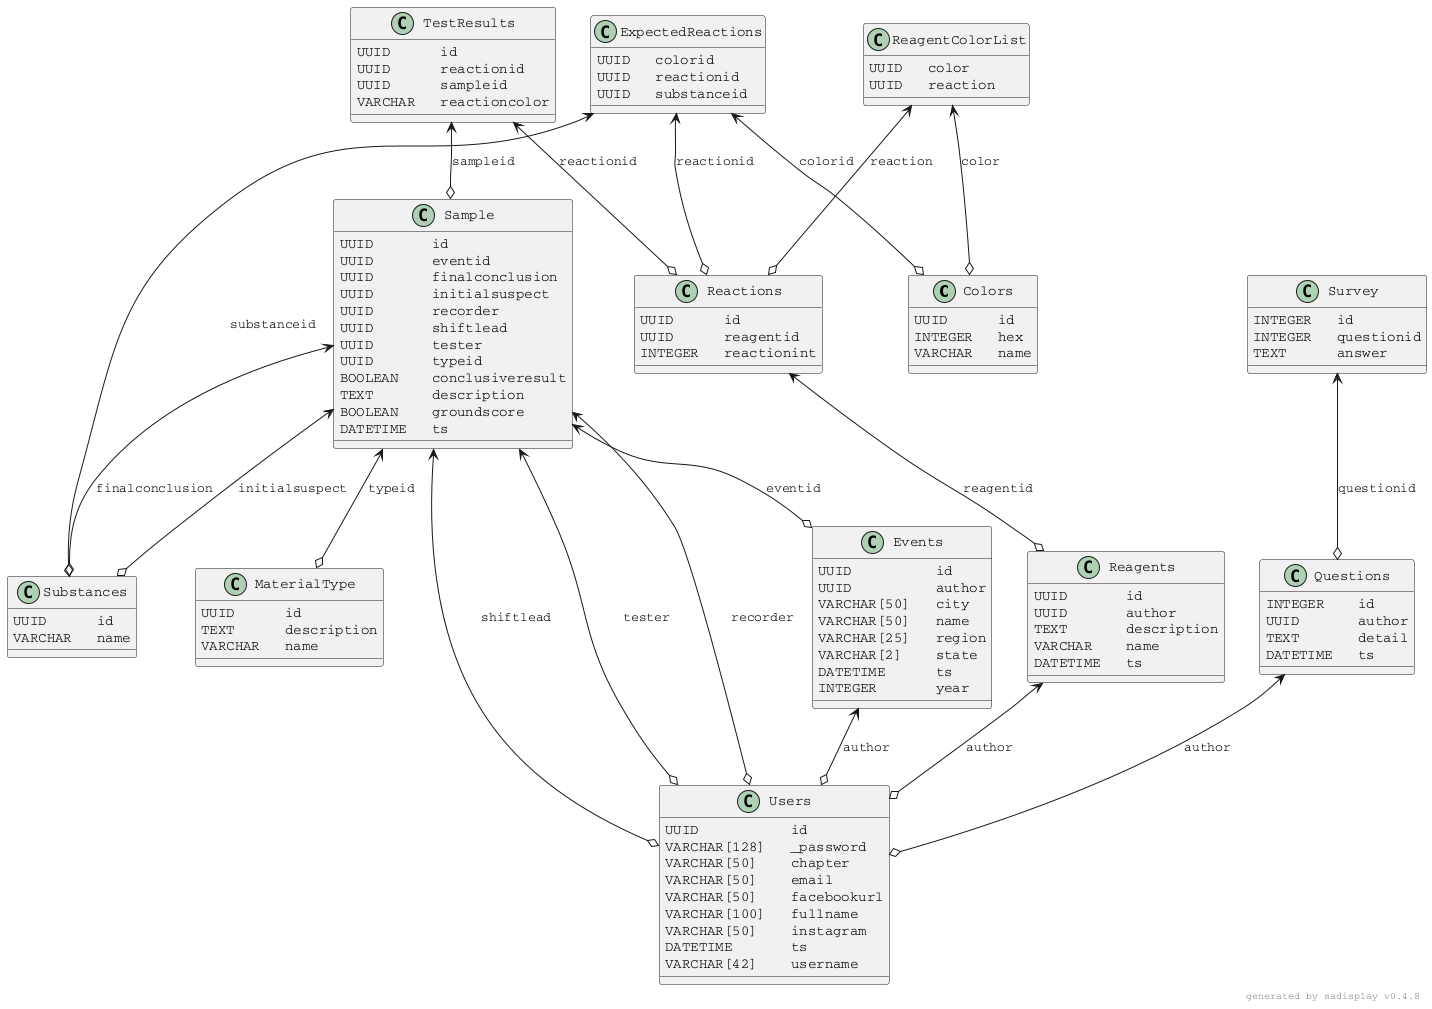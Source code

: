 @startuml

skinparam defaultFontName Courier

Class Colors {
    UUID    ★ id
    INTEGER ⚪ hex
    VARCHAR ⚪ name
}

Class Events {
    UUID        ★ id
    UUID        ☆ author
    VARCHAR[50] ⚪ city
    VARCHAR[50] ⚪ name
    VARCHAR[25] ⚪ region
    VARCHAR[2]  ⚪ state
    DATETIME    ⚪ ts
    INTEGER     ⚪ year
}

Class ExpectedReactions {
    UUID ★ colorid
    UUID ★ reactionid
    UUID ★ substanceid
}

Class MaterialType {
    UUID    ★ id
    TEXT    ⚪ description
    VARCHAR ⚪ name
}

Class ReagentColorList {
    UUID ★ color
    UUID ★ reaction
}

Class Reactions {
    UUID    ★ id
    UUID    ☆ reagentid
    INTEGER ⚪ reactionint
}

Class Reagents {
    UUID     ★ id
    UUID     ☆ author
    TEXT     ⚪ description
    VARCHAR  ⚪ name
    DATETIME ⚪ ts
}

Class Sample {
    UUID     ★ id
    UUID     ☆ eventid
    UUID     ☆ finalconclusion
    UUID     ☆ initialsuspect
    UUID     ☆ recorder
    UUID     ☆ shiftlead
    UUID     ☆ tester
    UUID     ☆ typeid
    BOOLEAN  ⚪ conclusiveresult
    TEXT     ⚪ description
    BOOLEAN  ⚪ groundscore
    DATETIME ⚪ ts
}

Class Substances {
    UUID    ★ id
    VARCHAR ⚪ name
}

Class Survey {
    INTEGER ★ id
    INTEGER ☆ questionid
    TEXT    ⚪ answer
}

Class TestResults {
    UUID    ★ id
    UUID    ☆ reactionid
    UUID    ☆ sampleid
    VARCHAR ⚪ reactioncolor
}

Class Questions {
    INTEGER  ★ id
    UUID     ☆ author
    TEXT     ⚪ detail
    DATETIME ⚪ ts
}

Class Users {
    UUID         ★ id
    VARCHAR[128] ⚪ _password
    VARCHAR[50]  ⚪ chapter
    VARCHAR[50]  ⚪ email
    VARCHAR[50]  ⚪ facebookurl
    VARCHAR[100] ⚪ fullname
    VARCHAR[50]  ⚪ instagram
    DATETIME     ⚪ ts
    VARCHAR[42]  ⚪ username
}

Events <--o Users: author

ExpectedReactions <--o Substances: substanceid

ExpectedReactions <--o Reactions: reactionid

ExpectedReactions <--o Colors: colorid

ReagentColorList <--o Reactions: reaction

ReagentColorList <--o Colors: color

Reactions <--o Reagents: reagentid

Reagents <--o Users: author

Sample <--o Events: eventid

Sample <--o Users: shiftlead

Sample <--o Users: tester

Sample <--o Users: recorder

Sample <--o MaterialType: typeid

Sample <--o Substances: initialsuspect

Sample <--o Substances: finalconclusion

Survey <--o Questions: questionid

TestResults <--o Sample: sampleid

TestResults <--o Reactions: reactionid

Questions <--o Users: author

right footer generated by sadisplay v0.4.8

@enduml